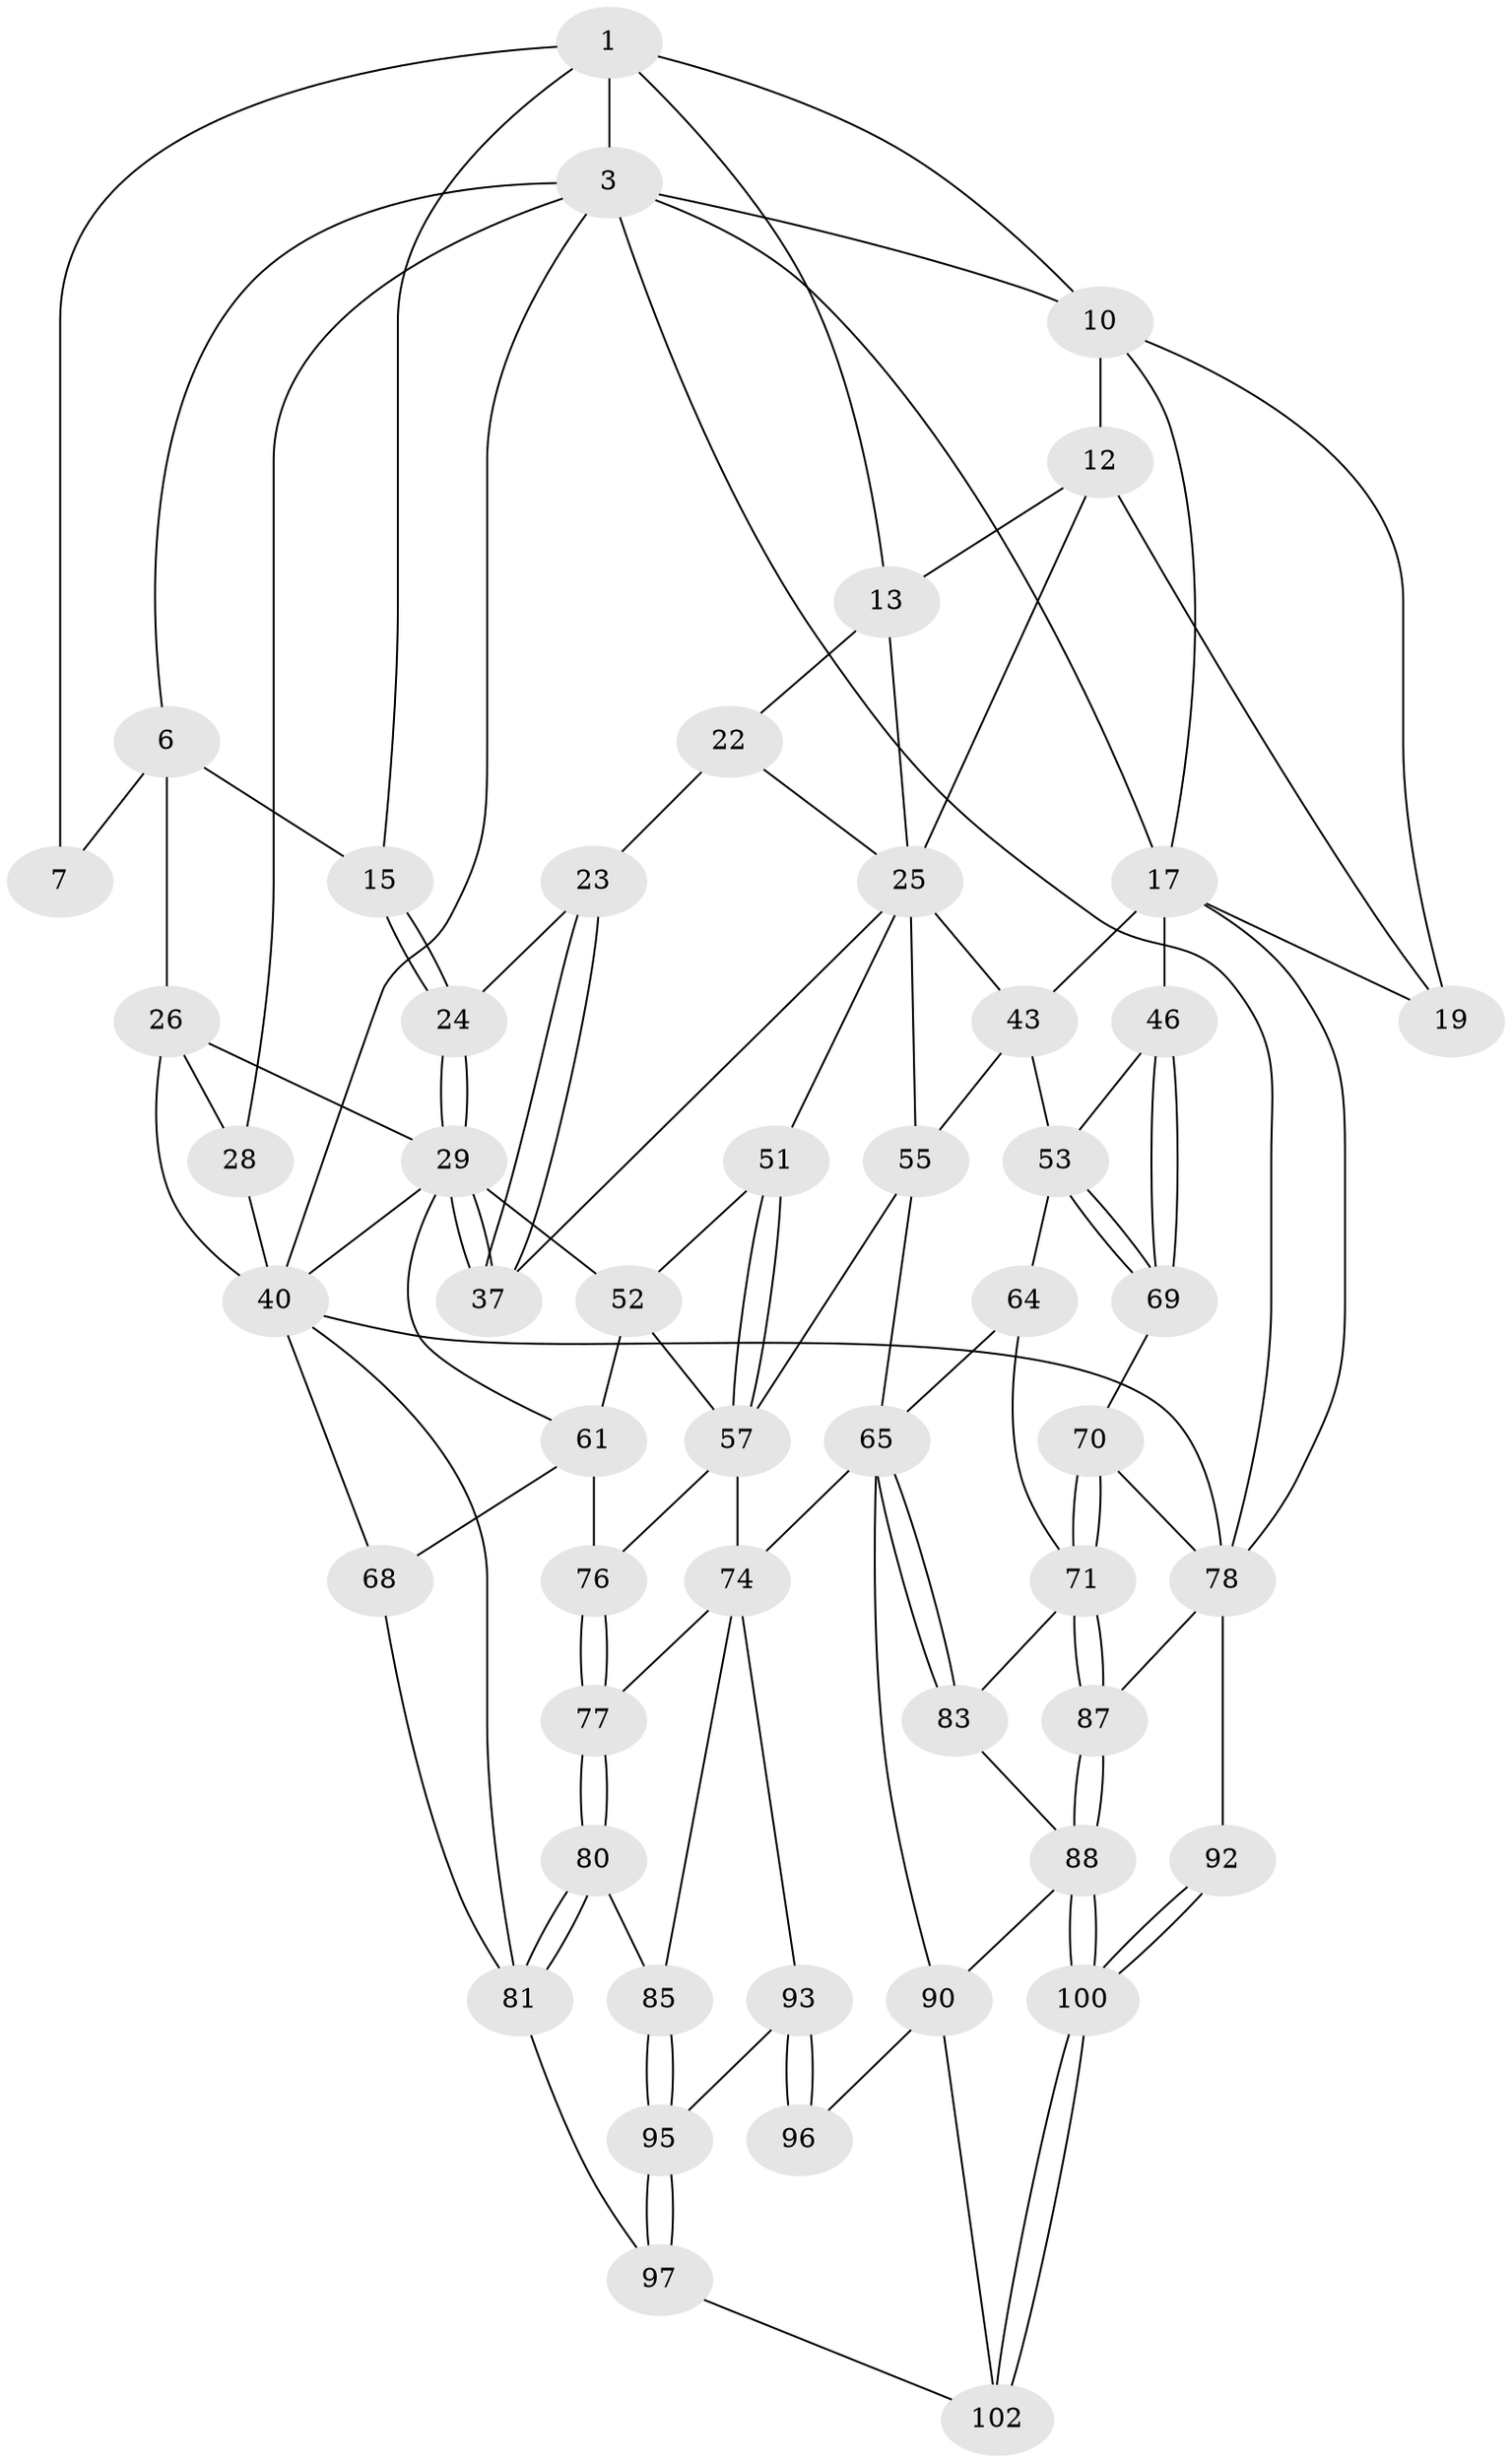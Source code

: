 // original degree distribution, {3: 0.0196078431372549, 4: 0.23529411764705882, 6: 0.21568627450980393, 5: 0.5294117647058824}
// Generated by graph-tools (version 1.1) at 2025/16/03/09/25 04:16:56]
// undirected, 51 vertices, 117 edges
graph export_dot {
graph [start="1"]
  node [color=gray90,style=filled];
  1 [pos="+0.4711205925324752+0",super="+2+8"];
  3 [pos="+0.9662357599857592+0",super="+4"];
  6 [pos="+0.0158569463606965+0",super="+16"];
  7 [pos="+0.3162007557001369+0"];
  10 [pos="+0.6545851873639087+0.03094747560499562",super="+11+14"];
  12 [pos="+0.6197496541743224+0.0777687236922598",super="+20"];
  13 [pos="+0.5222899578934204+0.1370447505501891",super="+21"];
  15 [pos="+0.30852273209811726+0.15392821879420596"];
  17 [pos="+0.888922739280122+0.22524690505487413",super="+18+38"];
  19 [pos="+0.7813743255661366+0.2558283665656224"];
  22 [pos="+0.4453947755267612+0.2317201159425081"];
  23 [pos="+0.43259949314707924+0.2363575625924424"];
  24 [pos="+0.3513150409137566+0.24167800282980897"];
  25 [pos="+0.6071623012421591+0.3454757498094161",super="+33"];
  26 [pos="+0.2072706440866101+0.18524307668767992",super="+27"];
  28 [pos="+0+0.13889095346106103"];
  29 [pos="+0.3446215581957796+0.3450458620140008",super="+30"];
  37 [pos="+0.41740772211361427+0.4013821144551539"];
  40 [pos="+0+0.4703590711446115",super="+41"];
  43 [pos="+0.6695607007235018+0.47598919799422784",super="+44"];
  46 [pos="+1+0.44425328848874124",super="+47"];
  51 [pos="+0.41538678310535926+0.4369222646583233"];
  52 [pos="+0.24274038271223014+0.5103542666478612",super="+60"];
  53 [pos="+0.7218263723541215+0.5327616688110113",super="+54"];
  55 [pos="+0.5156197655276079+0.5866019149918926",super="+56"];
  57 [pos="+0.3965685335306085+0.582706431125083",super="+62"];
  61 [pos="+0.11724328783156479+0.6286362208950548",super="+67"];
  64 [pos="+0.6404905437061627+0.6614711400056634"];
  65 [pos="+0.6112127761881869+0.6726475904938859",super="+66"];
  68 [pos="+0.07382488976219236+0.7122855588698089"];
  69 [pos="+0.8642521431221453+0.5934588357464061"];
  70 [pos="+0.8583000118382403+0.6308203439120674"];
  71 [pos="+0.7807309805157541+0.7448259783292965",super="+72"];
  74 [pos="+0.459845964794+0.7552070904090438",super="+84+75"];
  76 [pos="+0.24147755942685284+0.6710877547008176"];
  77 [pos="+0.2601444426919104+0.733182529309548"];
  78 [pos="+1+0.6684785456916337",super="+82+79"];
  80 [pos="+0.2408634471122539+0.7839768930538765"];
  81 [pos="+0.1700071758749167+0.8507685062035115",super="+98"];
  83 [pos="+0.6711497822626531+0.8641289279476733"];
  85 [pos="+0.34935124954220526+0.8208118321823622"];
  87 [pos="+0.828395224447248+0.8007923317048127"];
  88 [pos="+0.7999761269744473+1",super="+89"];
  90 [pos="+0.5423644472969019+0.8720581408837128",super="+91+101"];
  92 [pos="+1+1"];
  93 [pos="+0.39220316379390613+0.8694296963516838",super="+94"];
  95 [pos="+0.34112420477741473+0.8759984544912822"];
  96 [pos="+0.4163941786716905+0.8798728058919327",super="+99"];
  97 [pos="+0.1962449721538408+1"];
  100 [pos="+0.8528012066744463+1"];
  102 [pos="+0.22750979482893513+1"];
  1 -- 10;
  1 -- 3;
  1 -- 15;
  1 -- 13;
  1 -- 7;
  3 -- 6;
  3 -- 28;
  3 -- 78;
  3 -- 10;
  3 -- 17;
  3 -- 40;
  6 -- 7;
  6 -- 26;
  6 -- 15;
  10 -- 19;
  10 -- 12;
  10 -- 17;
  12 -- 13;
  12 -- 25;
  12 -- 19;
  13 -- 25;
  13 -- 22;
  15 -- 24;
  15 -- 24;
  17 -- 19;
  17 -- 43;
  17 -- 46 [weight=2];
  17 -- 78;
  22 -- 23;
  22 -- 25;
  23 -- 24;
  23 -- 37;
  23 -- 37;
  24 -- 29;
  24 -- 29;
  25 -- 51;
  25 -- 37;
  25 -- 55;
  25 -- 43;
  26 -- 40;
  26 -- 28;
  26 -- 29 [weight=2];
  28 -- 40;
  29 -- 37;
  29 -- 37;
  29 -- 61;
  29 -- 52;
  29 -- 40;
  40 -- 81;
  40 -- 68;
  40 -- 78;
  43 -- 55;
  43 -- 53;
  46 -- 69;
  46 -- 69;
  46 -- 53;
  51 -- 52;
  51 -- 57;
  51 -- 57;
  52 -- 61;
  52 -- 57;
  53 -- 69;
  53 -- 69;
  53 -- 64;
  55 -- 65;
  55 -- 57;
  57 -- 74;
  57 -- 76;
  61 -- 68;
  61 -- 76;
  64 -- 65;
  64 -- 71;
  65 -- 83;
  65 -- 83;
  65 -- 74;
  65 -- 90;
  68 -- 81;
  69 -- 70;
  70 -- 71;
  70 -- 71;
  70 -- 78;
  71 -- 87;
  71 -- 87;
  71 -- 83;
  74 -- 85;
  74 -- 93;
  74 -- 77;
  76 -- 77;
  76 -- 77;
  77 -- 80;
  77 -- 80;
  78 -- 92 [weight=2];
  78 -- 87;
  80 -- 81;
  80 -- 81;
  80 -- 85;
  81 -- 97;
  83 -- 88;
  85 -- 95;
  85 -- 95;
  87 -- 88;
  87 -- 88;
  88 -- 100;
  88 -- 100;
  88 -- 90;
  90 -- 96 [weight=2];
  90 -- 102;
  92 -- 100;
  92 -- 100;
  93 -- 96 [weight=2];
  93 -- 96;
  93 -- 95;
  95 -- 97;
  95 -- 97;
  97 -- 102;
  100 -- 102;
  100 -- 102;
}
